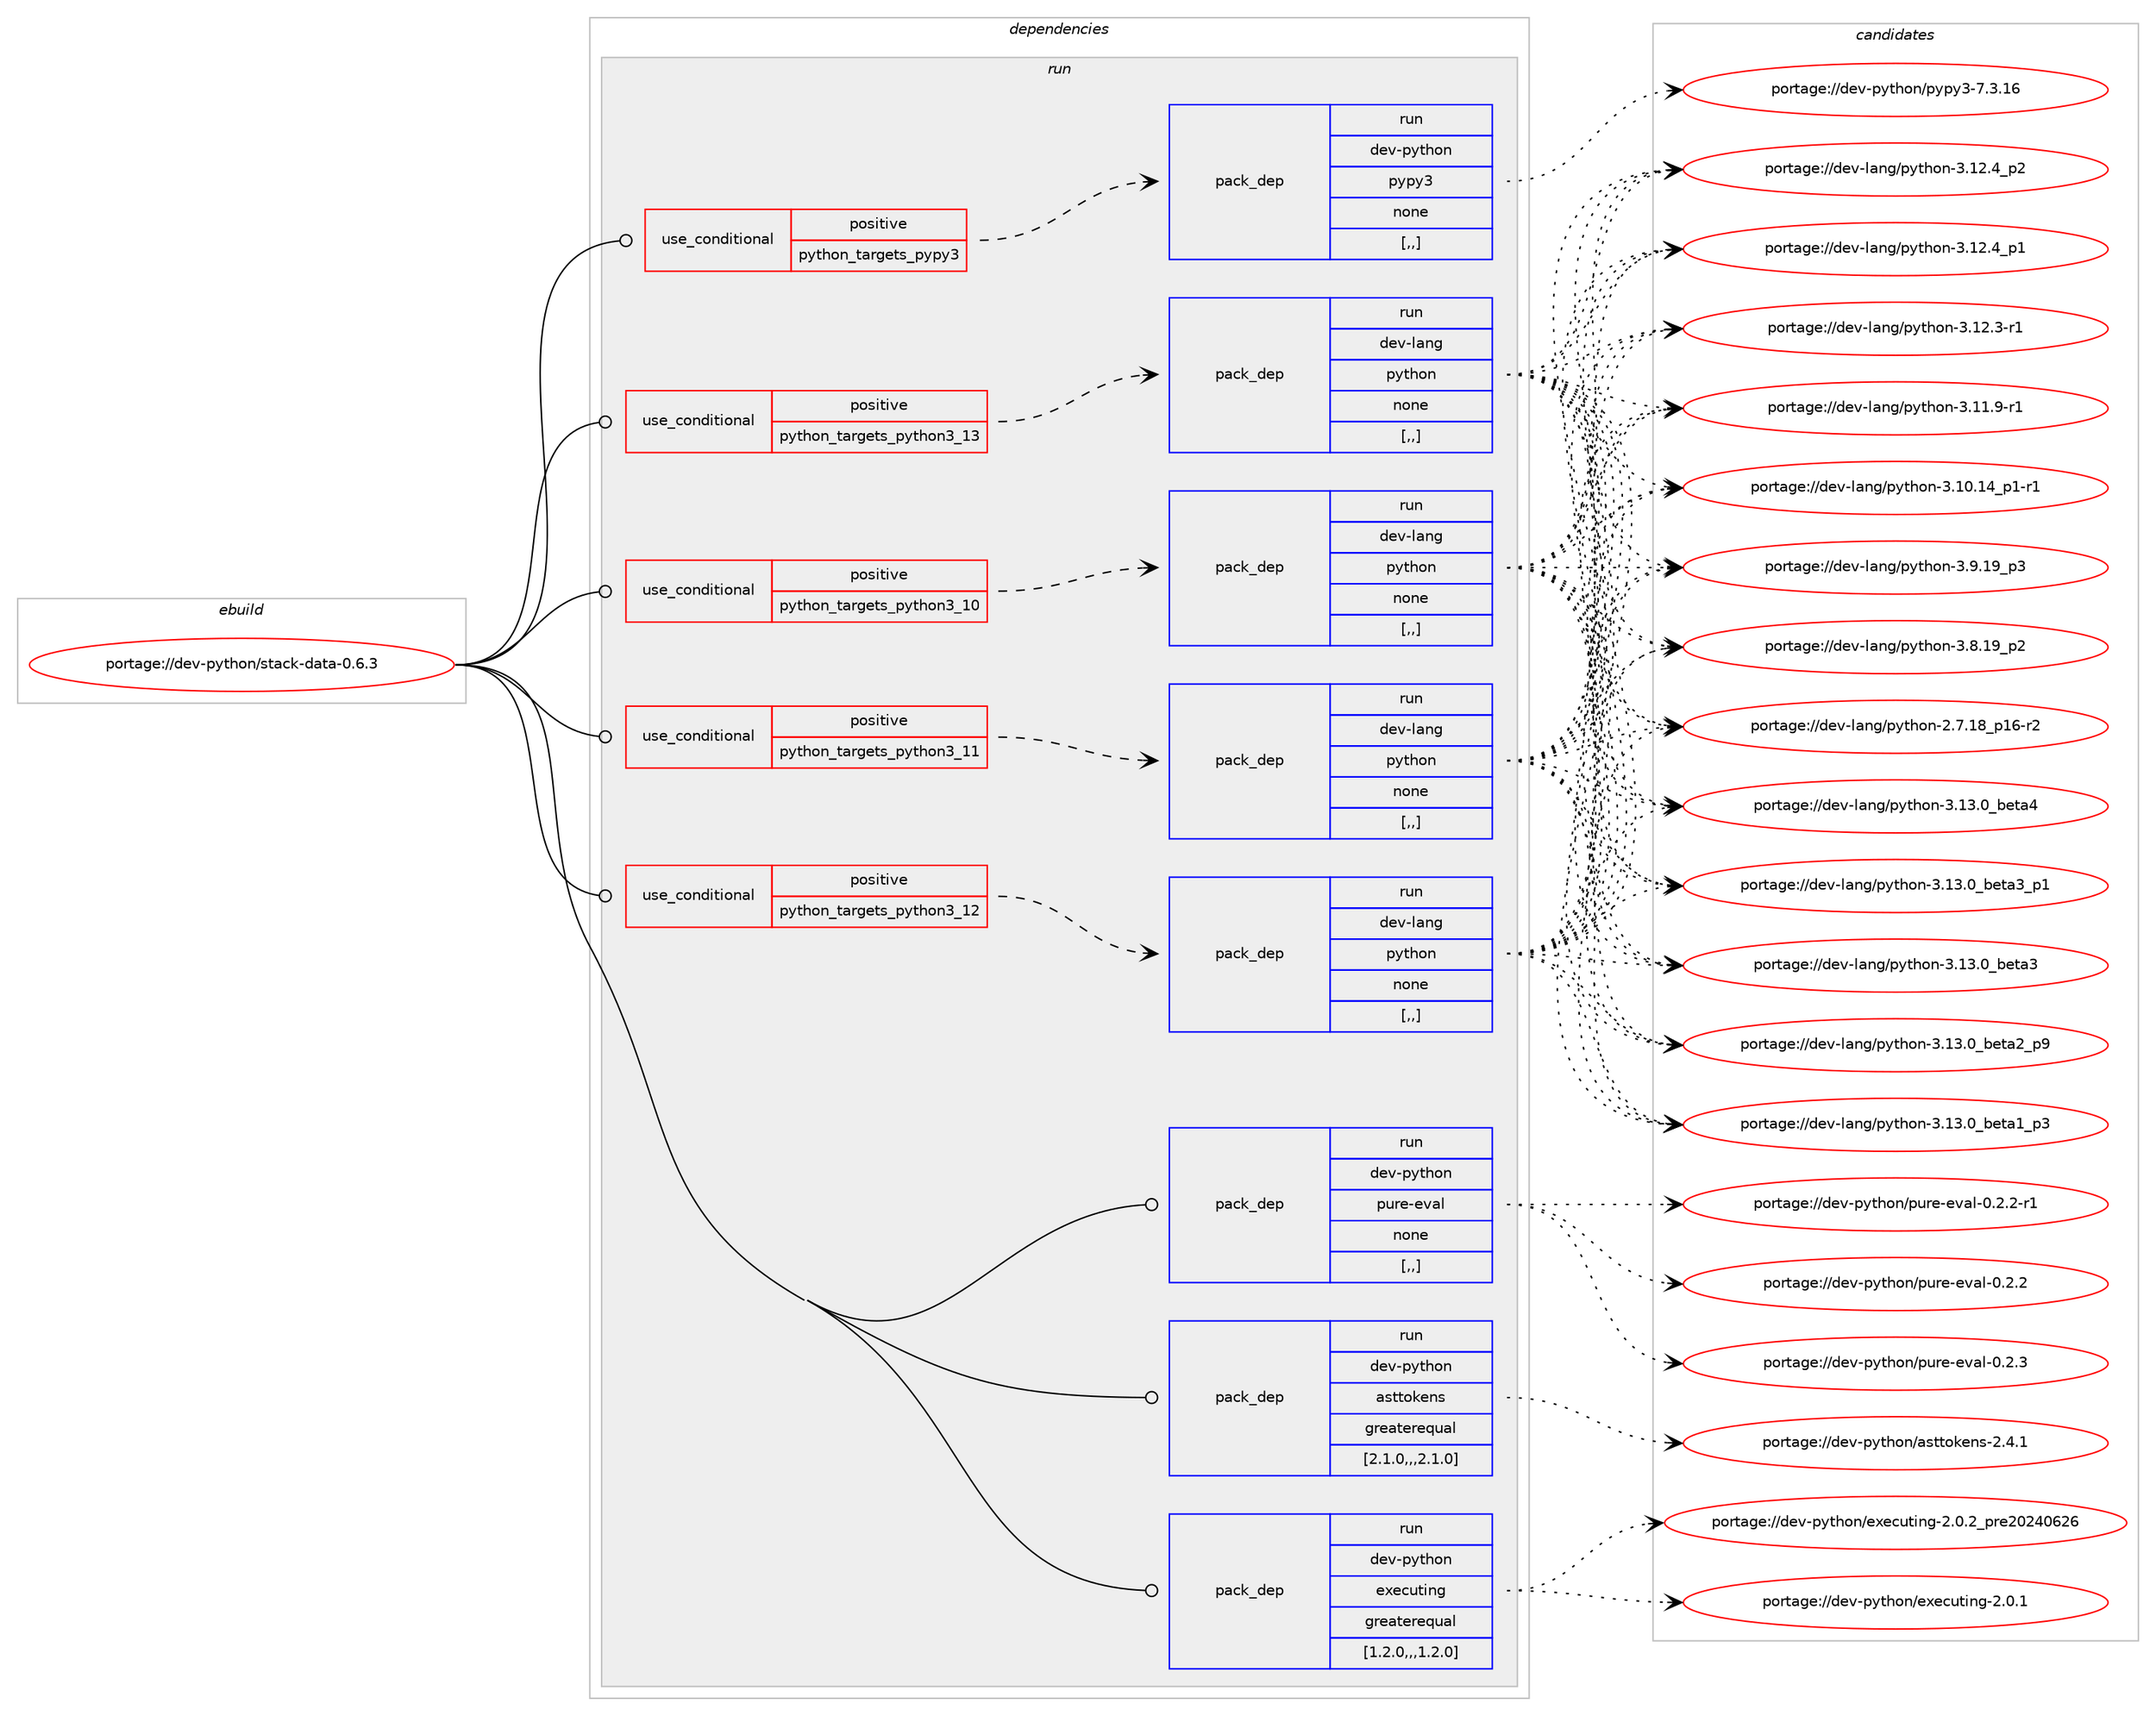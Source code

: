 digraph prolog {

# *************
# Graph options
# *************

newrank=true;
concentrate=true;
compound=true;
graph [rankdir=LR,fontname=Helvetica,fontsize=10,ranksep=1.5];#, ranksep=2.5, nodesep=0.2];
edge  [arrowhead=vee];
node  [fontname=Helvetica,fontsize=10];

# **********
# The ebuild
# **********

subgraph cluster_leftcol {
color=gray;
label=<<i>ebuild</i>>;
id [label="portage://dev-python/stack-data-0.6.3", color=red, width=4, href="../dev-python/stack-data-0.6.3.svg"];
}

# ****************
# The dependencies
# ****************

subgraph cluster_midcol {
color=gray;
label=<<i>dependencies</i>>;
subgraph cluster_compile {
fillcolor="#eeeeee";
style=filled;
label=<<i>compile</i>>;
}
subgraph cluster_compileandrun {
fillcolor="#eeeeee";
style=filled;
label=<<i>compile and run</i>>;
}
subgraph cluster_run {
fillcolor="#eeeeee";
style=filled;
label=<<i>run</i>>;
subgraph cond40197 {
dependency165068 [label=<<TABLE BORDER="0" CELLBORDER="1" CELLSPACING="0" CELLPADDING="4"><TR><TD ROWSPAN="3" CELLPADDING="10">use_conditional</TD></TR><TR><TD>positive</TD></TR><TR><TD>python_targets_pypy3</TD></TR></TABLE>>, shape=none, color=red];
subgraph pack123598 {
dependency165069 [label=<<TABLE BORDER="0" CELLBORDER="1" CELLSPACING="0" CELLPADDING="4" WIDTH="220"><TR><TD ROWSPAN="6" CELLPADDING="30">pack_dep</TD></TR><TR><TD WIDTH="110">run</TD></TR><TR><TD>dev-python</TD></TR><TR><TD>pypy3</TD></TR><TR><TD>none</TD></TR><TR><TD>[,,]</TD></TR></TABLE>>, shape=none, color=blue];
}
dependency165068:e -> dependency165069:w [weight=20,style="dashed",arrowhead="vee"];
}
id:e -> dependency165068:w [weight=20,style="solid",arrowhead="odot"];
subgraph cond40198 {
dependency165070 [label=<<TABLE BORDER="0" CELLBORDER="1" CELLSPACING="0" CELLPADDING="4"><TR><TD ROWSPAN="3" CELLPADDING="10">use_conditional</TD></TR><TR><TD>positive</TD></TR><TR><TD>python_targets_python3_10</TD></TR></TABLE>>, shape=none, color=red];
subgraph pack123599 {
dependency165071 [label=<<TABLE BORDER="0" CELLBORDER="1" CELLSPACING="0" CELLPADDING="4" WIDTH="220"><TR><TD ROWSPAN="6" CELLPADDING="30">pack_dep</TD></TR><TR><TD WIDTH="110">run</TD></TR><TR><TD>dev-lang</TD></TR><TR><TD>python</TD></TR><TR><TD>none</TD></TR><TR><TD>[,,]</TD></TR></TABLE>>, shape=none, color=blue];
}
dependency165070:e -> dependency165071:w [weight=20,style="dashed",arrowhead="vee"];
}
id:e -> dependency165070:w [weight=20,style="solid",arrowhead="odot"];
subgraph cond40199 {
dependency165072 [label=<<TABLE BORDER="0" CELLBORDER="1" CELLSPACING="0" CELLPADDING="4"><TR><TD ROWSPAN="3" CELLPADDING="10">use_conditional</TD></TR><TR><TD>positive</TD></TR><TR><TD>python_targets_python3_11</TD></TR></TABLE>>, shape=none, color=red];
subgraph pack123600 {
dependency165073 [label=<<TABLE BORDER="0" CELLBORDER="1" CELLSPACING="0" CELLPADDING="4" WIDTH="220"><TR><TD ROWSPAN="6" CELLPADDING="30">pack_dep</TD></TR><TR><TD WIDTH="110">run</TD></TR><TR><TD>dev-lang</TD></TR><TR><TD>python</TD></TR><TR><TD>none</TD></TR><TR><TD>[,,]</TD></TR></TABLE>>, shape=none, color=blue];
}
dependency165072:e -> dependency165073:w [weight=20,style="dashed",arrowhead="vee"];
}
id:e -> dependency165072:w [weight=20,style="solid",arrowhead="odot"];
subgraph cond40200 {
dependency165074 [label=<<TABLE BORDER="0" CELLBORDER="1" CELLSPACING="0" CELLPADDING="4"><TR><TD ROWSPAN="3" CELLPADDING="10">use_conditional</TD></TR><TR><TD>positive</TD></TR><TR><TD>python_targets_python3_12</TD></TR></TABLE>>, shape=none, color=red];
subgraph pack123601 {
dependency165075 [label=<<TABLE BORDER="0" CELLBORDER="1" CELLSPACING="0" CELLPADDING="4" WIDTH="220"><TR><TD ROWSPAN="6" CELLPADDING="30">pack_dep</TD></TR><TR><TD WIDTH="110">run</TD></TR><TR><TD>dev-lang</TD></TR><TR><TD>python</TD></TR><TR><TD>none</TD></TR><TR><TD>[,,]</TD></TR></TABLE>>, shape=none, color=blue];
}
dependency165074:e -> dependency165075:w [weight=20,style="dashed",arrowhead="vee"];
}
id:e -> dependency165074:w [weight=20,style="solid",arrowhead="odot"];
subgraph cond40201 {
dependency165076 [label=<<TABLE BORDER="0" CELLBORDER="1" CELLSPACING="0" CELLPADDING="4"><TR><TD ROWSPAN="3" CELLPADDING="10">use_conditional</TD></TR><TR><TD>positive</TD></TR><TR><TD>python_targets_python3_13</TD></TR></TABLE>>, shape=none, color=red];
subgraph pack123602 {
dependency165077 [label=<<TABLE BORDER="0" CELLBORDER="1" CELLSPACING="0" CELLPADDING="4" WIDTH="220"><TR><TD ROWSPAN="6" CELLPADDING="30">pack_dep</TD></TR><TR><TD WIDTH="110">run</TD></TR><TR><TD>dev-lang</TD></TR><TR><TD>python</TD></TR><TR><TD>none</TD></TR><TR><TD>[,,]</TD></TR></TABLE>>, shape=none, color=blue];
}
dependency165076:e -> dependency165077:w [weight=20,style="dashed",arrowhead="vee"];
}
id:e -> dependency165076:w [weight=20,style="solid",arrowhead="odot"];
subgraph pack123603 {
dependency165078 [label=<<TABLE BORDER="0" CELLBORDER="1" CELLSPACING="0" CELLPADDING="4" WIDTH="220"><TR><TD ROWSPAN="6" CELLPADDING="30">pack_dep</TD></TR><TR><TD WIDTH="110">run</TD></TR><TR><TD>dev-python</TD></TR><TR><TD>asttokens</TD></TR><TR><TD>greaterequal</TD></TR><TR><TD>[2.1.0,,,2.1.0]</TD></TR></TABLE>>, shape=none, color=blue];
}
id:e -> dependency165078:w [weight=20,style="solid",arrowhead="odot"];
subgraph pack123604 {
dependency165079 [label=<<TABLE BORDER="0" CELLBORDER="1" CELLSPACING="0" CELLPADDING="4" WIDTH="220"><TR><TD ROWSPAN="6" CELLPADDING="30">pack_dep</TD></TR><TR><TD WIDTH="110">run</TD></TR><TR><TD>dev-python</TD></TR><TR><TD>executing</TD></TR><TR><TD>greaterequal</TD></TR><TR><TD>[1.2.0,,,1.2.0]</TD></TR></TABLE>>, shape=none, color=blue];
}
id:e -> dependency165079:w [weight=20,style="solid",arrowhead="odot"];
subgraph pack123605 {
dependency165080 [label=<<TABLE BORDER="0" CELLBORDER="1" CELLSPACING="0" CELLPADDING="4" WIDTH="220"><TR><TD ROWSPAN="6" CELLPADDING="30">pack_dep</TD></TR><TR><TD WIDTH="110">run</TD></TR><TR><TD>dev-python</TD></TR><TR><TD>pure-eval</TD></TR><TR><TD>none</TD></TR><TR><TD>[,,]</TD></TR></TABLE>>, shape=none, color=blue];
}
id:e -> dependency165080:w [weight=20,style="solid",arrowhead="odot"];
}
}

# **************
# The candidates
# **************

subgraph cluster_choices {
rank=same;
color=gray;
label=<<i>candidates</i>>;

subgraph choice123598 {
color=black;
nodesep=1;
choice10010111845112121116104111110471121211121215145554651464954 [label="portage://dev-python/pypy3-7.3.16", color=red, width=4,href="../dev-python/pypy3-7.3.16.svg"];
dependency165069:e -> choice10010111845112121116104111110471121211121215145554651464954:w [style=dotted,weight="100"];
}
subgraph choice123599 {
color=black;
nodesep=1;
choice1001011184510897110103471121211161041111104551464951464895981011169752 [label="portage://dev-lang/python-3.13.0_beta4", color=red, width=4,href="../dev-lang/python-3.13.0_beta4.svg"];
choice10010111845108971101034711212111610411111045514649514648959810111697519511249 [label="portage://dev-lang/python-3.13.0_beta3_p1", color=red, width=4,href="../dev-lang/python-3.13.0_beta3_p1.svg"];
choice1001011184510897110103471121211161041111104551464951464895981011169751 [label="portage://dev-lang/python-3.13.0_beta3", color=red, width=4,href="../dev-lang/python-3.13.0_beta3.svg"];
choice10010111845108971101034711212111610411111045514649514648959810111697509511257 [label="portage://dev-lang/python-3.13.0_beta2_p9", color=red, width=4,href="../dev-lang/python-3.13.0_beta2_p9.svg"];
choice10010111845108971101034711212111610411111045514649514648959810111697499511251 [label="portage://dev-lang/python-3.13.0_beta1_p3", color=red, width=4,href="../dev-lang/python-3.13.0_beta1_p3.svg"];
choice100101118451089711010347112121116104111110455146495046529511250 [label="portage://dev-lang/python-3.12.4_p2", color=red, width=4,href="../dev-lang/python-3.12.4_p2.svg"];
choice100101118451089711010347112121116104111110455146495046529511249 [label="portage://dev-lang/python-3.12.4_p1", color=red, width=4,href="../dev-lang/python-3.12.4_p1.svg"];
choice100101118451089711010347112121116104111110455146495046514511449 [label="portage://dev-lang/python-3.12.3-r1", color=red, width=4,href="../dev-lang/python-3.12.3-r1.svg"];
choice100101118451089711010347112121116104111110455146494946574511449 [label="portage://dev-lang/python-3.11.9-r1", color=red, width=4,href="../dev-lang/python-3.11.9-r1.svg"];
choice100101118451089711010347112121116104111110455146494846495295112494511449 [label="portage://dev-lang/python-3.10.14_p1-r1", color=red, width=4,href="../dev-lang/python-3.10.14_p1-r1.svg"];
choice100101118451089711010347112121116104111110455146574649579511251 [label="portage://dev-lang/python-3.9.19_p3", color=red, width=4,href="../dev-lang/python-3.9.19_p3.svg"];
choice100101118451089711010347112121116104111110455146564649579511250 [label="portage://dev-lang/python-3.8.19_p2", color=red, width=4,href="../dev-lang/python-3.8.19_p2.svg"];
choice100101118451089711010347112121116104111110455046554649569511249544511450 [label="portage://dev-lang/python-2.7.18_p16-r2", color=red, width=4,href="../dev-lang/python-2.7.18_p16-r2.svg"];
dependency165071:e -> choice1001011184510897110103471121211161041111104551464951464895981011169752:w [style=dotted,weight="100"];
dependency165071:e -> choice10010111845108971101034711212111610411111045514649514648959810111697519511249:w [style=dotted,weight="100"];
dependency165071:e -> choice1001011184510897110103471121211161041111104551464951464895981011169751:w [style=dotted,weight="100"];
dependency165071:e -> choice10010111845108971101034711212111610411111045514649514648959810111697509511257:w [style=dotted,weight="100"];
dependency165071:e -> choice10010111845108971101034711212111610411111045514649514648959810111697499511251:w [style=dotted,weight="100"];
dependency165071:e -> choice100101118451089711010347112121116104111110455146495046529511250:w [style=dotted,weight="100"];
dependency165071:e -> choice100101118451089711010347112121116104111110455146495046529511249:w [style=dotted,weight="100"];
dependency165071:e -> choice100101118451089711010347112121116104111110455146495046514511449:w [style=dotted,weight="100"];
dependency165071:e -> choice100101118451089711010347112121116104111110455146494946574511449:w [style=dotted,weight="100"];
dependency165071:e -> choice100101118451089711010347112121116104111110455146494846495295112494511449:w [style=dotted,weight="100"];
dependency165071:e -> choice100101118451089711010347112121116104111110455146574649579511251:w [style=dotted,weight="100"];
dependency165071:e -> choice100101118451089711010347112121116104111110455146564649579511250:w [style=dotted,weight="100"];
dependency165071:e -> choice100101118451089711010347112121116104111110455046554649569511249544511450:w [style=dotted,weight="100"];
}
subgraph choice123600 {
color=black;
nodesep=1;
choice1001011184510897110103471121211161041111104551464951464895981011169752 [label="portage://dev-lang/python-3.13.0_beta4", color=red, width=4,href="../dev-lang/python-3.13.0_beta4.svg"];
choice10010111845108971101034711212111610411111045514649514648959810111697519511249 [label="portage://dev-lang/python-3.13.0_beta3_p1", color=red, width=4,href="../dev-lang/python-3.13.0_beta3_p1.svg"];
choice1001011184510897110103471121211161041111104551464951464895981011169751 [label="portage://dev-lang/python-3.13.0_beta3", color=red, width=4,href="../dev-lang/python-3.13.0_beta3.svg"];
choice10010111845108971101034711212111610411111045514649514648959810111697509511257 [label="portage://dev-lang/python-3.13.0_beta2_p9", color=red, width=4,href="../dev-lang/python-3.13.0_beta2_p9.svg"];
choice10010111845108971101034711212111610411111045514649514648959810111697499511251 [label="portage://dev-lang/python-3.13.0_beta1_p3", color=red, width=4,href="../dev-lang/python-3.13.0_beta1_p3.svg"];
choice100101118451089711010347112121116104111110455146495046529511250 [label="portage://dev-lang/python-3.12.4_p2", color=red, width=4,href="../dev-lang/python-3.12.4_p2.svg"];
choice100101118451089711010347112121116104111110455146495046529511249 [label="portage://dev-lang/python-3.12.4_p1", color=red, width=4,href="../dev-lang/python-3.12.4_p1.svg"];
choice100101118451089711010347112121116104111110455146495046514511449 [label="portage://dev-lang/python-3.12.3-r1", color=red, width=4,href="../dev-lang/python-3.12.3-r1.svg"];
choice100101118451089711010347112121116104111110455146494946574511449 [label="portage://dev-lang/python-3.11.9-r1", color=red, width=4,href="../dev-lang/python-3.11.9-r1.svg"];
choice100101118451089711010347112121116104111110455146494846495295112494511449 [label="portage://dev-lang/python-3.10.14_p1-r1", color=red, width=4,href="../dev-lang/python-3.10.14_p1-r1.svg"];
choice100101118451089711010347112121116104111110455146574649579511251 [label="portage://dev-lang/python-3.9.19_p3", color=red, width=4,href="../dev-lang/python-3.9.19_p3.svg"];
choice100101118451089711010347112121116104111110455146564649579511250 [label="portage://dev-lang/python-3.8.19_p2", color=red, width=4,href="../dev-lang/python-3.8.19_p2.svg"];
choice100101118451089711010347112121116104111110455046554649569511249544511450 [label="portage://dev-lang/python-2.7.18_p16-r2", color=red, width=4,href="../dev-lang/python-2.7.18_p16-r2.svg"];
dependency165073:e -> choice1001011184510897110103471121211161041111104551464951464895981011169752:w [style=dotted,weight="100"];
dependency165073:e -> choice10010111845108971101034711212111610411111045514649514648959810111697519511249:w [style=dotted,weight="100"];
dependency165073:e -> choice1001011184510897110103471121211161041111104551464951464895981011169751:w [style=dotted,weight="100"];
dependency165073:e -> choice10010111845108971101034711212111610411111045514649514648959810111697509511257:w [style=dotted,weight="100"];
dependency165073:e -> choice10010111845108971101034711212111610411111045514649514648959810111697499511251:w [style=dotted,weight="100"];
dependency165073:e -> choice100101118451089711010347112121116104111110455146495046529511250:w [style=dotted,weight="100"];
dependency165073:e -> choice100101118451089711010347112121116104111110455146495046529511249:w [style=dotted,weight="100"];
dependency165073:e -> choice100101118451089711010347112121116104111110455146495046514511449:w [style=dotted,weight="100"];
dependency165073:e -> choice100101118451089711010347112121116104111110455146494946574511449:w [style=dotted,weight="100"];
dependency165073:e -> choice100101118451089711010347112121116104111110455146494846495295112494511449:w [style=dotted,weight="100"];
dependency165073:e -> choice100101118451089711010347112121116104111110455146574649579511251:w [style=dotted,weight="100"];
dependency165073:e -> choice100101118451089711010347112121116104111110455146564649579511250:w [style=dotted,weight="100"];
dependency165073:e -> choice100101118451089711010347112121116104111110455046554649569511249544511450:w [style=dotted,weight="100"];
}
subgraph choice123601 {
color=black;
nodesep=1;
choice1001011184510897110103471121211161041111104551464951464895981011169752 [label="portage://dev-lang/python-3.13.0_beta4", color=red, width=4,href="../dev-lang/python-3.13.0_beta4.svg"];
choice10010111845108971101034711212111610411111045514649514648959810111697519511249 [label="portage://dev-lang/python-3.13.0_beta3_p1", color=red, width=4,href="../dev-lang/python-3.13.0_beta3_p1.svg"];
choice1001011184510897110103471121211161041111104551464951464895981011169751 [label="portage://dev-lang/python-3.13.0_beta3", color=red, width=4,href="../dev-lang/python-3.13.0_beta3.svg"];
choice10010111845108971101034711212111610411111045514649514648959810111697509511257 [label="portage://dev-lang/python-3.13.0_beta2_p9", color=red, width=4,href="../dev-lang/python-3.13.0_beta2_p9.svg"];
choice10010111845108971101034711212111610411111045514649514648959810111697499511251 [label="portage://dev-lang/python-3.13.0_beta1_p3", color=red, width=4,href="../dev-lang/python-3.13.0_beta1_p3.svg"];
choice100101118451089711010347112121116104111110455146495046529511250 [label="portage://dev-lang/python-3.12.4_p2", color=red, width=4,href="../dev-lang/python-3.12.4_p2.svg"];
choice100101118451089711010347112121116104111110455146495046529511249 [label="portage://dev-lang/python-3.12.4_p1", color=red, width=4,href="../dev-lang/python-3.12.4_p1.svg"];
choice100101118451089711010347112121116104111110455146495046514511449 [label="portage://dev-lang/python-3.12.3-r1", color=red, width=4,href="../dev-lang/python-3.12.3-r1.svg"];
choice100101118451089711010347112121116104111110455146494946574511449 [label="portage://dev-lang/python-3.11.9-r1", color=red, width=4,href="../dev-lang/python-3.11.9-r1.svg"];
choice100101118451089711010347112121116104111110455146494846495295112494511449 [label="portage://dev-lang/python-3.10.14_p1-r1", color=red, width=4,href="../dev-lang/python-3.10.14_p1-r1.svg"];
choice100101118451089711010347112121116104111110455146574649579511251 [label="portage://dev-lang/python-3.9.19_p3", color=red, width=4,href="../dev-lang/python-3.9.19_p3.svg"];
choice100101118451089711010347112121116104111110455146564649579511250 [label="portage://dev-lang/python-3.8.19_p2", color=red, width=4,href="../dev-lang/python-3.8.19_p2.svg"];
choice100101118451089711010347112121116104111110455046554649569511249544511450 [label="portage://dev-lang/python-2.7.18_p16-r2", color=red, width=4,href="../dev-lang/python-2.7.18_p16-r2.svg"];
dependency165075:e -> choice1001011184510897110103471121211161041111104551464951464895981011169752:w [style=dotted,weight="100"];
dependency165075:e -> choice10010111845108971101034711212111610411111045514649514648959810111697519511249:w [style=dotted,weight="100"];
dependency165075:e -> choice1001011184510897110103471121211161041111104551464951464895981011169751:w [style=dotted,weight="100"];
dependency165075:e -> choice10010111845108971101034711212111610411111045514649514648959810111697509511257:w [style=dotted,weight="100"];
dependency165075:e -> choice10010111845108971101034711212111610411111045514649514648959810111697499511251:w [style=dotted,weight="100"];
dependency165075:e -> choice100101118451089711010347112121116104111110455146495046529511250:w [style=dotted,weight="100"];
dependency165075:e -> choice100101118451089711010347112121116104111110455146495046529511249:w [style=dotted,weight="100"];
dependency165075:e -> choice100101118451089711010347112121116104111110455146495046514511449:w [style=dotted,weight="100"];
dependency165075:e -> choice100101118451089711010347112121116104111110455146494946574511449:w [style=dotted,weight="100"];
dependency165075:e -> choice100101118451089711010347112121116104111110455146494846495295112494511449:w [style=dotted,weight="100"];
dependency165075:e -> choice100101118451089711010347112121116104111110455146574649579511251:w [style=dotted,weight="100"];
dependency165075:e -> choice100101118451089711010347112121116104111110455146564649579511250:w [style=dotted,weight="100"];
dependency165075:e -> choice100101118451089711010347112121116104111110455046554649569511249544511450:w [style=dotted,weight="100"];
}
subgraph choice123602 {
color=black;
nodesep=1;
choice1001011184510897110103471121211161041111104551464951464895981011169752 [label="portage://dev-lang/python-3.13.0_beta4", color=red, width=4,href="../dev-lang/python-3.13.0_beta4.svg"];
choice10010111845108971101034711212111610411111045514649514648959810111697519511249 [label="portage://dev-lang/python-3.13.0_beta3_p1", color=red, width=4,href="../dev-lang/python-3.13.0_beta3_p1.svg"];
choice1001011184510897110103471121211161041111104551464951464895981011169751 [label="portage://dev-lang/python-3.13.0_beta3", color=red, width=4,href="../dev-lang/python-3.13.0_beta3.svg"];
choice10010111845108971101034711212111610411111045514649514648959810111697509511257 [label="portage://dev-lang/python-3.13.0_beta2_p9", color=red, width=4,href="../dev-lang/python-3.13.0_beta2_p9.svg"];
choice10010111845108971101034711212111610411111045514649514648959810111697499511251 [label="portage://dev-lang/python-3.13.0_beta1_p3", color=red, width=4,href="../dev-lang/python-3.13.0_beta1_p3.svg"];
choice100101118451089711010347112121116104111110455146495046529511250 [label="portage://dev-lang/python-3.12.4_p2", color=red, width=4,href="../dev-lang/python-3.12.4_p2.svg"];
choice100101118451089711010347112121116104111110455146495046529511249 [label="portage://dev-lang/python-3.12.4_p1", color=red, width=4,href="../dev-lang/python-3.12.4_p1.svg"];
choice100101118451089711010347112121116104111110455146495046514511449 [label="portage://dev-lang/python-3.12.3-r1", color=red, width=4,href="../dev-lang/python-3.12.3-r1.svg"];
choice100101118451089711010347112121116104111110455146494946574511449 [label="portage://dev-lang/python-3.11.9-r1", color=red, width=4,href="../dev-lang/python-3.11.9-r1.svg"];
choice100101118451089711010347112121116104111110455146494846495295112494511449 [label="portage://dev-lang/python-3.10.14_p1-r1", color=red, width=4,href="../dev-lang/python-3.10.14_p1-r1.svg"];
choice100101118451089711010347112121116104111110455146574649579511251 [label="portage://dev-lang/python-3.9.19_p3", color=red, width=4,href="../dev-lang/python-3.9.19_p3.svg"];
choice100101118451089711010347112121116104111110455146564649579511250 [label="portage://dev-lang/python-3.8.19_p2", color=red, width=4,href="../dev-lang/python-3.8.19_p2.svg"];
choice100101118451089711010347112121116104111110455046554649569511249544511450 [label="portage://dev-lang/python-2.7.18_p16-r2", color=red, width=4,href="../dev-lang/python-2.7.18_p16-r2.svg"];
dependency165077:e -> choice1001011184510897110103471121211161041111104551464951464895981011169752:w [style=dotted,weight="100"];
dependency165077:e -> choice10010111845108971101034711212111610411111045514649514648959810111697519511249:w [style=dotted,weight="100"];
dependency165077:e -> choice1001011184510897110103471121211161041111104551464951464895981011169751:w [style=dotted,weight="100"];
dependency165077:e -> choice10010111845108971101034711212111610411111045514649514648959810111697509511257:w [style=dotted,weight="100"];
dependency165077:e -> choice10010111845108971101034711212111610411111045514649514648959810111697499511251:w [style=dotted,weight="100"];
dependency165077:e -> choice100101118451089711010347112121116104111110455146495046529511250:w [style=dotted,weight="100"];
dependency165077:e -> choice100101118451089711010347112121116104111110455146495046529511249:w [style=dotted,weight="100"];
dependency165077:e -> choice100101118451089711010347112121116104111110455146495046514511449:w [style=dotted,weight="100"];
dependency165077:e -> choice100101118451089711010347112121116104111110455146494946574511449:w [style=dotted,weight="100"];
dependency165077:e -> choice100101118451089711010347112121116104111110455146494846495295112494511449:w [style=dotted,weight="100"];
dependency165077:e -> choice100101118451089711010347112121116104111110455146574649579511251:w [style=dotted,weight="100"];
dependency165077:e -> choice100101118451089711010347112121116104111110455146564649579511250:w [style=dotted,weight="100"];
dependency165077:e -> choice100101118451089711010347112121116104111110455046554649569511249544511450:w [style=dotted,weight="100"];
}
subgraph choice123603 {
color=black;
nodesep=1;
choice100101118451121211161041111104797115116116111107101110115455046524649 [label="portage://dev-python/asttokens-2.4.1", color=red, width=4,href="../dev-python/asttokens-2.4.1.svg"];
dependency165078:e -> choice100101118451121211161041111104797115116116111107101110115455046524649:w [style=dotted,weight="100"];
}
subgraph choice123604 {
color=black;
nodesep=1;
choice100101118451121211161041111104710112010199117116105110103455046484650951121141015048505248545054 [label="portage://dev-python/executing-2.0.2_pre20240626", color=red, width=4,href="../dev-python/executing-2.0.2_pre20240626.svg"];
choice100101118451121211161041111104710112010199117116105110103455046484649 [label="portage://dev-python/executing-2.0.1", color=red, width=4,href="../dev-python/executing-2.0.1.svg"];
dependency165079:e -> choice100101118451121211161041111104710112010199117116105110103455046484650951121141015048505248545054:w [style=dotted,weight="100"];
dependency165079:e -> choice100101118451121211161041111104710112010199117116105110103455046484649:w [style=dotted,weight="100"];
}
subgraph choice123605 {
color=black;
nodesep=1;
choice10010111845112121116104111110471121171141014510111897108454846504651 [label="portage://dev-python/pure-eval-0.2.3", color=red, width=4,href="../dev-python/pure-eval-0.2.3.svg"];
choice100101118451121211161041111104711211711410145101118971084548465046504511449 [label="portage://dev-python/pure-eval-0.2.2-r1", color=red, width=4,href="../dev-python/pure-eval-0.2.2-r1.svg"];
choice10010111845112121116104111110471121171141014510111897108454846504650 [label="portage://dev-python/pure-eval-0.2.2", color=red, width=4,href="../dev-python/pure-eval-0.2.2.svg"];
dependency165080:e -> choice10010111845112121116104111110471121171141014510111897108454846504651:w [style=dotted,weight="100"];
dependency165080:e -> choice100101118451121211161041111104711211711410145101118971084548465046504511449:w [style=dotted,weight="100"];
dependency165080:e -> choice10010111845112121116104111110471121171141014510111897108454846504650:w [style=dotted,weight="100"];
}
}

}

